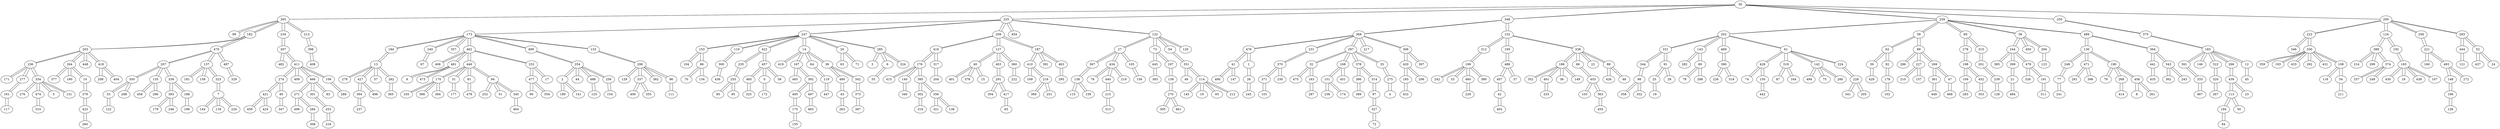 // Gilbert
graph {
	30 [label=30]
	30 -- 265
	30 -- 225
	30 -- 348
	30 -- 259
	30 -- 250
	30 -- 200
	265 [label=265]
	265 -- 30
	265 -- 99
	265 -- 182
	265 -- 234
	265 -- 213
	225 [label=225]
	225 -- 30
	225 -- 173
	225 -- 247
	225 -- 209
	225 -- 454
	225 -- 132
	348 [label=348]
	348 -- 30
	348 -- 368
	348 -- 152
	259 [label=259]
	259 -- 30
	259 -- 202
	259 -- 59
	259 -- 60
	259 -- 56
	259 -- 489
	250 [label=250]
	250 -- 30
	250 -- 375
	200 [label=200]
	200 -- 30
	200 -- 223
	200 -- 124
	200 -- 258
	200 -- 293
	99 [label=99]
	99 -- 265
	182 [label=182]
	182 -- 265
	182 -- 203
	182 -- 470
	234 [label=234]
	234 -- 265
	234 -- 307
	213 [label=213]
	213 -- 265
	213 -- 398
	173 [label=173]
	173 -- 225
	173 -- 184
	173 -- 240
	173 -- 357
	173 -- 462
	173 -- 499
	173 -- 133
	247 [label=247]
	247 -- 225
	247 -- 153
	247 -- 110
	247 -- 422
	247 -- 14
	247 -- 20
	247 -- 285
	209 [label=209]
	209 -- 225
	209 -- 416
	209 -- 127
	209 -- 187
	454 [label=454]
	454 -- 225
	132 [label=132]
	132 -- 225
	132 -- 27
	132 -- 73
	132 -- 54
	132 -- 120
	368 [label=368]
	368 -- 348
	368 -- 476
	368 -- 231
	368 -- 297
	368 -- 217
	368 -- 306
	152 [label=152]
	152 -- 348
	152 -- 312
	152 -- 195
	152 -- 338
	202 [label=202]
	202 -- 259
	202 -- 331
	202 -- 143
	202 -- 469
	202 -- 61
	59 [label=59]
	59 -- 259
	59 -- 62
	59 -- 89
	60 [label=60]
	60 -- 259
	60 -- 278
	60 -- 315
	56 [label=56]
	56 -- 259
	56 -- 244
	56 -- 450
	56 -- 294
	489 [label=489]
	489 -- 259
	489 -- 130
	489 -- 364
	375 [label=375]
	375 -- 250
	375 -- 183
	223 [label=223]
	223 -- 200
	223 -- 346
	223 -- 330
	124 [label=124]
	124 -- 200
	124 -- 388
	124 -- 192
	258 [label=258]
	258 -- 200
	258 -- 221
	293 [label=293]
	293 -- 200
	293 -- 444
	293 -- 52
	203 [label=203]
	203 -- 182
	203 -- 236
	203 -- 264
	203 -- 448
	203 -- 418
	470 [label=470]
	470 -- 182
	470 -- 207
	470 -- 137
	470 -- 487
	307 [label=307]
	307 -- 234
	307 -- 482
	307 -- 411
	398 [label=398]
	398 -- 213
	398 -- 408
	184 [label=184]
	184 -- 173
	184 -- 13
	240 [label=240]
	240 -- 173
	240 -- 67
	357 [label=357]
	357 -- 173
	462 [label=462]
	462 -- 173
	462 -- 406
	462 -- 481
	462 -- 446
	462 -- 232
	499 [label=499]
	499 -- 173
	499 -- 254
	133 [label=133]
	133 -- 173
	133 -- 290
	153 [label=153]
	153 -- 247
	153 -- 104
	153 -- 86
	110 [label=110]
	110 -- 247
	110 -- 300
	422 [label=422]
	422 -- 247
	422 -- 235
	422 -- 457
	14 [label=14]
	14 -- 247
	14 -- 419
	14 -- 167
	14 -- 64
	14 -- 38
	20 [label=20]
	20 -- 247
	20 -- 63
	20 -- 71
	285 [label=285]
	285 -- 247
	285 -- 3
	285 -- 6
	285 -- 324
	416 [label=416]
	416 -- 209
	416 -- 176
	416 -- 317
	127 [label=127]
	127 -- 209
	127 -- 40
	127 -- 403
	127 -- 360
	187 [label=187]
	187 -- 209
	187 -- 410
	187 -- 381
	187 -- 463
	27 [label=27]
	27 -- 132
	27 -- 367
	27 -- 434
	27 -- 105
	73 [label=73]
	73 -- 132
	73 -- 445
	73 -- 197
	54 [label=54]
	54 -- 132
	54 -- 351
	120 [label=120]
	120 -- 132
	476 [label=476]
	476 -- 368
	476 -- 41
	476 -- 1
	231 [label=231]
	231 -- 368
	231 -- 370
	297 [label=297]
	297 -- 368
	297 -- 32
	297 -- 168
	297 -- 378
	297 -- 35
	217 [label=217]
	217 -- 368
	306 [label=306]
	306 -- 368
	306 -- 420
	306 -- 397
	312 [label=312]
	312 -- 152
	312 -- 199
	195 [label=195]
	195 -- 152
	195 -- 488
	338 [label=338]
	338 -- 152
	338 -- 186
	338 -- 66
	338 -- 22
	338 -- 88
	331 [label=331]
	331 -- 202
	331 -- 344
	331 -- 91
	143 [label=143]
	143 -- 202
	143 -- 282
	143 -- 69
	469 [label=469]
	469 -- 202
	469 -- 390
	61 [label=61]
	61 -- 202
	61 -- 428
	61 -- 319
	61 -- 142
	61 -- 224
	62 [label=62]
	62 -- 59
	62 -- 39
	62 -- 92
	89 [label=89]
	89 -- 59
	89 -- 286
	89 -- 227
	89 -- 269
	278 [label=278]
	278 -- 60
	278 -- 198
	315 [label=315]
	315 -- 60
	315 -- 201
	244 [label=244]
	244 -- 56
	244 -- 385
	244 -- 399
	244 -- 479
	450 [label=450]
	450 -- 56
	294 [label=294]
	294 -- 56
	294 -- 123
	130 [label=130]
	130 -- 489
	130 -- 248
	130 -- 471
	130 -- 190
	364 [label=364]
	364 -- 489
	364 -- 441
	364 -- 343
	183 [label=183]
	183 -- 375
	183 -- 391
	183 -- 146
	183 -- 322
	183 -- 266
	183 -- 12
	346 [label=346]
	346 -- 223
	330 [label=330]
	330 -- 223
	330 -- 359
	330 -- 193
	330 -- 433
	330 -- 292
	330 -- 431
	330 -- 108
	388 [label=388]
	388 -- 124
	388 -- 214
	388 -- 299
	388 -- 374
	192 [label=192]
	192 -- 124
	192 -- 165
	221 [label=221]
	221 -- 258
	221 -- 160
	221 -- 493
	444 [label=444]
	444 -- 293
	444 -- 121
	52 [label=52]
	52 -- 293
	52 -- 437
	52 -- 24
	236 [label=236]
	236 -- 203
	236 -- 171
	236 -- 277
	236 -- 334
	264 [label=264]
	264 -- 203
	264 -- 377
	264 -- 180
	264 -- 10
	448 [label=448]
	448 -- 203
	418 [label=418]
	418 -- 203
	418 -- 208
	418 -- 404
	207 [label=207]
	207 -- 470
	207 -- 350
	207 -- 135
	207 -- 339
	137 [label=137]
	137 -- 470
	137 -- 181
	137 -- 158
	137 -- 323
	487 [label=487]
	487 -- 470
	487 -- 329
	482 [label=482]
	482 -- 307
	411 [label=411]
	411 -- 307
	411 -- 274
	411 -- 409
	411 -- 466
	411 -- 106
	408 [label=408]
	408 -- 398
	13 [label=13]
	13 -- 184
	13 -- 279
	13 -- 427
	13 -- 57
	13 -- 262
	67 [label=67]
	67 -- 240
	406 [label=406]
	406 -- 462
	481 [label=481]
	481 -- 462
	481 -- 9
	481 -- 473
	446 [label=446]
	446 -- 462
	446 -- 170
	446 -- 31
	446 -- 81
	446 -- 94
	232 [label=232]
	232 -- 462
	232 -- 477
	232 -- 17
	254 [label=254]
	254 -- 499
	254 -- 2
	254 -- 44
	254 -- 486
	254 -- 256
	290 [label=290]
	290 -- 133
	290 -- 129
	290 -- 337
	290 -- 382
	290 -- 96
	104 [label=104]
	104 -- 153
	86 [label=86]
	86 -- 153
	86 -- 70
	86 -- 134
	300 [label=300]
	300 -- 110
	300 -- 436
	235 [label=235]
	235 -- 422
	235 -- 255
	457 [label=457]
	457 -- 422
	457 -- 485
	457 -- 0
	457 -- 58
	419 [label=419]
	419 -- 14
	167 [label=167]
	167 -- 14
	167 -- 465
	167 -- 392
	64 [label=64]
	64 -- 14
	64 -- 119
	38 [label=38]
	38 -- 14
	38 -- 480
	38 -- 342
	63 [label=63]
	63 -- 20
	71 [label=71]
	71 -- 20
	3 [label=3]
	3 -- 285
	6 [label=6]
	6 -- 285
	6 -- 55
	324 [label=324]
	324 -- 285
	176 [label=176]
	176 -- 416
	176 -- 415
	176 -- 140
	176 -- 395
	317 [label=317]
	317 -- 416
	317 -- 204
	40 [label=40]
	40 -- 127
	40 -- 401
	40 -- 376
	40 -- 15
	403 [label=403]
	403 -- 127
	403 -- 291
	360 [label=360]
	360 -- 127
	360 -- 222
	410 [label=410]
	410 -- 187
	410 -- 169
	410 -- 216
	381 [label=381]
	381 -- 187
	463 [label=463]
	463 -- 187
	463 -- 295
	367 [label=367]
	367 -- 27
	367 -- 138
	434 [label=434]
	434 -- 27
	434 -- 76
	434 -- 440
	434 -- 219
	105 [label=105]
	105 -- 27
	105 -- 156
	445 [label=445]
	445 -- 73
	445 -- 383
	197 [label=197]
	197 -- 73
	197 -- 139
	351 [label=351]
	351 -- 54
	351 -- 46
	351 -- 114
	41 [label=41]
	41 -- 476
	41 -- 490
	41 -- 147
	1 [label=1]
	1 -- 476
	1 -- 26
	370 [label=370]
	370 -- 231
	370 -- 371
	370 -- 230
	32 [label=32]
	32 -- 297
	32 -- 475
	32 -- 163
	168 [label=168]
	168 -- 297
	168 -- 151
	168 -- 451
	378 [label=378]
	378 -- 297
	378 -- 386
	378 -- 314
	35 [label=35]
	35 -- 297
	35 -- 275
	420 [label=420]
	420 -- 306
	420 -- 185
	420 -- 206
	397 [label=397]
	397 -- 306
	199 [label=199]
	199 -- 312
	199 -- 242
	199 -- 33
	199 -- 460
	199 -- 380
	488 [label=488]
	488 -- 195
	488 -- 407
	488 -- 37
	186 [label=186]
	186 -- 338
	186 -- 352
	186 -- 491
	186 -- 36
	186 -- 149
	66 [label=66]
	66 -- 338
	66 -- 453
	22 [label=22]
	22 -- 338
	88 [label=88]
	88 -- 338
	88 -- 426
	88 -- 48
	344 [label=344]
	344 -- 331
	344 -- 98
	91 [label=91]
	91 -- 331
	91 -- 25
	91 -- 28
	282 [label=282]
	282 -- 143
	69 [label=69]
	69 -- 143
	69 -- 78
	69 -- 288
	390 [label=390]
	390 -- 469
	390 -- 226
	390 -- 318
	428 [label=428]
	428 -- 61
	428 -- 74
	428 -- 150
	319 [label=319]
	319 -- 61
	319 -- 87
	319 -- 164
	142 [label=142]
	142 -- 61
	142 -- 494
	142 -- 75
	142 -- 280
	224 [label=224]
	224 -- 61
	224 -- 228
	39 [label=39]
	39 -- 62
	39 -- 429
	92 [label=92]
	92 -- 62
	92 -- 178
	286 [label=286]
	286 -- 89
	227 [label=227]
	227 -- 89
	227 -- 210
	227 -- 157
	269 [label=269]
	269 -- 89
	269 -- 361
	269 -- 47
	198 [label=198]
	198 -- 278
	198 -- 109
	198 -- 452
	201 [label=201]
	201 -- 315
	201 -- 239
	385 [label=385]
	385 -- 244
	399 [label=399]
	399 -- 244
	399 -- 21
	479 [label=479]
	479 -- 244
	479 -- 326
	479 -- 191
	123 [label=123]
	123 -- 294
	248 [label=248]
	248 -- 130
	248 -- 77
	471 [label=471]
	471 -- 130
	471 -- 281
	471 -- 396
	190 [label=190]
	190 -- 130
	190 -- 79
	190 -- 268
	190 -- 456
	441 [label=441]
	441 -- 364
	441 -- 435
	343 [label=343]
	343 -- 364
	343 -- 362
	343 -- 243
	391 [label=391]
	391 -- 183
	391 -- 333
	146 [label=146]
	146 -- 183
	322 [label=322]
	322 -- 183
	322 -- 320
	266 [label=266]
	266 -- 183
	266 -- 439
	12 [label=12]
	12 -- 183
	12 -- 45
	359 [label=359]
	359 -- 330
	193 [label=193]
	193 -- 330
	433 [label=433]
	433 -- 330
	292 [label=292]
	292 -- 330
	431 [label=431]
	431 -- 330
	108 [label=108]
	108 -- 330
	108 -- 116
	108 -- 34
	214 [label=214]
	214 -- 388
	299 [label=299]
	299 -- 388
	374 [label=374]
	374 -- 388
	374 -- 257
	374 -- 249
	165 [label=165]
	165 -- 192
	165 -- 430
	165 -- 18
	165 -- 438
	165 -- 107
	160 [label=160]
	160 -- 221
	493 [label=493]
	493 -- 221
	493 -- 148
	493 -- 272
	121 [label=121]
	121 -- 444
	437 [label=437]
	437 -- 52
	24 [label=24]
	24 -- 52
	171 [label=171]
	171 -- 236
	277 [label=277]
	277 -- 236
	277 -- 161
	334 [label=334]
	334 -- 236
	334 -- 276
	334 -- 474
	334 -- 5
	334 -- 131
	377 [label=377]
	377 -- 264
	180 [label=180]
	180 -- 264
	10 [label=10]
	10 -- 264
	10 -- 379
	208 [label=208]
	208 -- 418
	404 [label=404]
	404 -- 418
	350 [label=350]
	350 -- 207
	350 -- 53
	350 -- 298
	135 [label=135]
	135 -- 207
	135 -- 458
	135 -- 296
	339 [label=339]
	339 -- 207
	339 -- 393
	339 -- 188
	181 [label=181]
	181 -- 137
	158 [label=158]
	158 -- 137
	323 [label=323]
	323 -- 137
	323 -- 7
	329 [label=329]
	329 -- 487
	274 [label=274]
	274 -- 411
	274 -- 421
	274 -- 49
	409 [label=409]
	409 -- 411
	466 [label=466]
	466 -- 411
	466 -- 271
	466 -- 301
	466 -- 83
	106 [label=106]
	106 -- 411
	106 -- 289
	279 [label=279]
	279 -- 13
	427 [label=427]
	427 -- 13
	427 -- 394
	427 -- 498
	57 [label=57]
	57 -- 13
	262 [label=262]
	262 -- 13
	262 -- 365
	9 [label=9]
	9 -- 481
	473 [label=473]
	473 -- 481
	170 [label=170]
	170 -- 446
	170 -- 335
	170 -- 366
	170 -- 384
	31 [label=31]
	31 -- 446
	31 -- 177
	81 [label=81]
	81 -- 446
	81 -- 478
	94 [label=94]
	94 -- 446
	94 -- 252
	94 -- 51
	94 -- 345
	477 [label=477]
	477 -- 232
	477 -- 90
	477 -- 354
	17 [label=17]
	17 -- 232
	2 [label=2]
	2 -- 254
	2 -- 189
	2 -- 141
	44 [label=44]
	44 -- 254
	486 [label=486]
	486 -- 254
	486 -- 125
	256 [label=256]
	256 -- 254
	256 -- 154
	129 [label=129]
	129 -- 290
	337 [label=337]
	337 -- 290
	337 -- 400
	337 -- 355
	382 [label=382]
	382 -- 290
	96 [label=96]
	96 -- 290
	96 -- 111
	70 [label=70]
	70 -- 86
	134 [label=134]
	134 -- 86
	436 [label=436]
	436 -- 300
	255 [label=255]
	255 -- 235
	255 -- 85
	255 -- 95
	485 [label=485]
	485 -- 457
	485 -- 325
	0 [label=0]
	0 -- 457
	0 -- 172
	58 [label=58]
	58 -- 457
	465 [label=465]
	465 -- 167
	392 [label=392]
	392 -- 167
	392 -- 495
	392 -- 497
	119 [label=119]
	119 -- 64
	119 -- 447
	480 [label=480]
	480 -- 38
	480 -- 43
	342 [label=342]
	342 -- 38
	342 -- 373
	55 [label=55]
	55 -- 6
	415 [label=415]
	415 -- 176
	140 [label=140]
	140 -- 176
	140 -- 340
	395 [label=395]
	395 -- 176
	395 -- 302
	395 -- 356
	204 [label=204]
	204 -- 317
	401 [label=401]
	401 -- 40
	376 [label=376]
	376 -- 40
	15 [label=15]
	15 -- 40
	291 [label=291]
	291 -- 403
	291 -- 304
	291 -- 417
	222 [label=222]
	222 -- 360
	169 [label=169]
	169 -- 410
	216 [label=216]
	216 -- 410
	216 -- 369
	216 -- 251
	295 [label=295]
	295 -- 463
	138 [label=138]
	138 -- 367
	138 -- 115
	138 -- 159
	76 [label=76]
	76 -- 434
	440 [label=440]
	440 -- 434
	440 -- 215
	219 [label=219]
	219 -- 434
	156 [label=156]
	156 -- 105
	383 [label=383]
	383 -- 445
	139 [label=139]
	139 -- 197
	139 -- 270
	46 [label=46]
	46 -- 351
	114 [label=114]
	114 -- 351
	114 -- 145
	114 -- 19
	114 -- 93
	114 -- 212
	490 [label=490]
	490 -- 41
	147 [label=147]
	147 -- 41
	26 [label=26]
	26 -- 1
	26 -- 245
	371 [label=371]
	371 -- 370
	371 -- 101
	230 [label=230]
	230 -- 370
	475 [label=475]
	475 -- 32
	163 [label=163]
	163 -- 32
	163 -- 287
	151 [label=151]
	151 -- 168
	151 -- 238
	151 -- 174
	451 [label=451]
	451 -- 168
	386 [label=386]
	386 -- 378
	386 -- 389
	314 [label=314]
	314 -- 378
	314 -- 97
	275 [label=275]
	275 -- 35
	275 -- 4
	185 [label=185]
	185 -- 420
	185 -- 432
	206 [label=206]
	206 -- 420
	242 [label=242]
	242 -- 199
	33 [label=33]
	33 -- 199
	460 [label=460]
	460 -- 199
	460 -- 229
	380 [label=380]
	380 -- 199
	407 [label=407]
	407 -- 488
	407 -- 42
	37 [label=37]
	37 -- 488
	352 [label=352]
	352 -- 186
	491 [label=491]
	491 -- 186
	491 -- 233
	36 [label=36]
	36 -- 186
	149 [label=149]
	149 -- 186
	453 [label=453]
	453 -- 66
	453 -- 103
	453 -- 363
	426 [label=426]
	426 -- 88
	48 [label=48]
	48 -- 88
	98 [label=98]
	98 -- 344
	98 -- 358
	98 -- 332
	25 [label=25]
	25 -- 91
	25 -- 16
	28 [label=28]
	28 -- 91
	78 [label=78]
	78 -- 69
	288 [label=288]
	288 -- 69
	226 [label=226]
	226 -- 390
	318 [label=318]
	318 -- 390
	74 [label=74]
	74 -- 428
	150 [label=150]
	150 -- 428
	150 -- 442
	87 [label=87]
	87 -- 319
	164 [label=164]
	164 -- 319
	494 [label=494]
	494 -- 142
	75 [label=75]
	75 -- 142
	280 [label=280]
	280 -- 142
	228 [label=228]
	228 -- 224
	228 -- 341
	228 -- 205
	429 [label=429]
	429 -- 39
	178 [label=178]
	178 -- 92
	178 -- 102
	210 [label=210]
	210 -- 227
	157 [label=157]
	157 -- 227
	361 [label=361]
	361 -- 269
	361 -- 449
	47 [label=47]
	47 -- 269
	47 -- 468
	109 [label=109]
	109 -- 198
	109 -- 283
	452 [label=452]
	452 -- 198
	452 -- 353
	239 [label=239]
	239 -- 201
	239 -- 128
	21 [label=21]
	21 -- 399
	21 -- 484
	326 [label=326]
	326 -- 479
	191 [label=191]
	191 -- 479
	191 -- 311
	77 [label=77]
	77 -- 248
	77 -- 241
	281 [label=281]
	281 -- 471
	396 [label=396]
	396 -- 471
	79 [label=79]
	79 -- 190
	268 [label=268]
	268 -- 190
	268 -- 414
	456 [label=456]
	456 -- 190
	456 -- 8
	456 -- 261
	435 [label=435]
	435 -- 441
	362 [label=362]
	362 -- 343
	243 [label=243]
	243 -- 343
	333 [label=333]
	333 -- 391
	333 -- 467
	320 [label=320]
	320 -- 322
	320 -- 267
	439 [label=439]
	439 -- 266
	439 -- 113
	439 -- 23
	45 [label=45]
	45 -- 12
	116 [label=116]
	116 -- 108
	34 [label=34]
	34 -- 108
	34 -- 211
	257 [label=257]
	257 -- 374
	249 [label=249]
	249 -- 374
	430 [label=430]
	430 -- 165
	18 [label=18]
	18 -- 165
	438 [label=438]
	438 -- 165
	107 [label=107]
	107 -- 165
	148 [label=148]
	148 -- 493
	148 -- 166
	272 [label=272]
	272 -- 493
	161 [label=161]
	161 -- 277
	161 -- 117
	276 [label=276]
	276 -- 334
	474 [label=474]
	474 -- 334
	474 -- 310
	5 [label=5]
	5 -- 334
	131 [label=131]
	131 -- 334
	379 [label=379]
	379 -- 10
	379 -- 423
	53 [label=53]
	53 -- 350
	53 -- 122
	298 [label=298]
	298 -- 350
	458 [label=458]
	458 -- 135
	296 [label=296]
	296 -- 135
	393 [label=393]
	393 -- 339
	393 -- 179
	393 -- 246
	188 [label=188]
	188 -- 339
	188 -- 196
	7 [label=7]
	7 -- 323
	7 -- 144
	7 -- 118
	7 -- 220
	421 [label=421]
	421 -- 274
	421 -- 459
	421 -- 424
	49 [label=49]
	49 -- 274
	49 -- 347
	271 [label=271]
	271 -- 466
	271 -- 496
	271 -- 284
	301 [label=301]
	301 -- 466
	301 -- 253
	83 [label=83]
	83 -- 466
	289 [label=289]
	289 -- 106
	394 [label=394]
	394 -- 427
	394 -- 237
	498 [label=498]
	498 -- 427
	365 [label=365]
	365 -- 262
	335 [label=335]
	335 -- 170
	366 [label=366]
	366 -- 170
	384 [label=384]
	384 -- 170
	177 [label=177]
	177 -- 31
	478 [label=478]
	478 -- 81
	252 [label=252]
	252 -- 94
	51 [label=51]
	51 -- 94
	345 [label=345]
	345 -- 94
	345 -- 464
	90 [label=90]
	90 -- 477
	354 [label=354]
	354 -- 477
	189 [label=189]
	189 -- 2
	141 [label=141]
	141 -- 2
	125 [label=125]
	125 -- 486
	154 [label=154]
	154 -- 256
	400 [label=400]
	400 -- 337
	355 [label=355]
	355 -- 337
	111 [label=111]
	111 -- 96
	85 [label=85]
	85 -- 255
	95 [label=95]
	95 -- 255
	325 [label=325]
	325 -- 485
	172 [label=172]
	172 -- 0
	495 [label=495]
	495 -- 392
	495 -- 175
	497 [label=497]
	497 -- 392
	497 -- 483
	447 [label=447]
	447 -- 119
	43 [label=43]
	43 -- 480
	43 -- 263
	373 [label=373]
	373 -- 342
	373 -- 387
	340 [label=340]
	340 -- 140
	302 [label=302]
	302 -- 395
	302 -- 316
	356 [label=356]
	356 -- 395
	356 -- 321
	356 -- 136
	304 [label=304]
	304 -- 291
	417 [label=417]
	417 -- 291
	417 -- 65
	369 [label=369]
	369 -- 216
	251 [label=251]
	251 -- 216
	115 [label=115]
	115 -- 138
	159 [label=159]
	159 -- 138
	215 [label=215]
	215 -- 440
	215 -- 313
	270 [label=270]
	270 -- 139
	270 -- 305
	270 -- 461
	145 [label=145]
	145 -- 114
	19 [label=19]
	19 -- 114
	93 [label=93]
	93 -- 114
	212 [label=212]
	212 -- 114
	245 [label=245]
	245 -- 26
	101 [label=101]
	101 -- 371
	287 [label=287]
	287 -- 163
	238 [label=238]
	238 -- 151
	174 [label=174]
	174 -- 151
	389 [label=389]
	389 -- 386
	97 [label=97]
	97 -- 314
	97 -- 327
	4 [label=4]
	4 -- 275
	432 [label=432]
	432 -- 185
	229 [label=229]
	229 -- 460
	42 [label=42]
	42 -- 407
	42 -- 402
	233 [label=233]
	233 -- 491
	103 [label=103]
	103 -- 453
	363 [label=363]
	363 -- 453
	363 -- 455
	358 [label=358]
	358 -- 98
	332 [label=332]
	332 -- 98
	16 [label=16]
	16 -- 25
	442 [label=442]
	442 -- 150
	341 [label=341]
	341 -- 228
	205 [label=205]
	205 -- 228
	102 [label=102]
	102 -- 178
	449 [label=449]
	449 -- 361
	468 [label=468]
	468 -- 47
	283 [label=283]
	283 -- 109
	353 [label=353]
	353 -- 452
	128 [label=128]
	128 -- 239
	484 [label=484]
	484 -- 21
	311 [label=311]
	311 -- 191
	241 [label=241]
	241 -- 77
	414 [label=414]
	414 -- 268
	8 [label=8]
	8 -- 456
	261 [label=261]
	261 -- 456
	467 [label=467]
	467 -- 333
	267 [label=267]
	267 -- 320
	113 [label=113]
	113 -- 439
	113 -- 194
	113 -- 50
	23 [label=23]
	23 -- 439
	211 [label=211]
	211 -- 34
	166 [label=166]
	166 -- 148
	166 -- 126
	117 [label=117]
	117 -- 161
	310 [label=310]
	310 -- 474
	423 [label=423]
	423 -- 379
	423 -- 260
	122 [label=122]
	122 -- 53
	179 [label=179]
	179 -- 393
	246 [label=246]
	246 -- 393
	196 [label=196]
	196 -- 188
	144 [label=144]
	144 -- 7
	118 [label=118]
	118 -- 7
	220 [label=220]
	220 -- 7
	459 [label=459]
	459 -- 421
	424 [label=424]
	424 -- 421
	347 [label=347]
	347 -- 49
	496 [label=496]
	496 -- 271
	284 [label=284]
	284 -- 271
	284 -- 308
	253 [label=253]
	253 -- 301
	253 -- 218
	237 [label=237]
	237 -- 394
	464 [label=464]
	464 -- 345
	175 [label=175]
	175 -- 495
	175 -- 155
	483 [label=483]
	483 -- 497
	263 [label=263]
	263 -- 43
	387 [label=387]
	387 -- 373
	316 [label=316]
	316 -- 302
	321 [label=321]
	321 -- 356
	136 [label=136]
	136 -- 356
	65 [label=65]
	65 -- 417
	313 [label=313]
	313 -- 215
	305 [label=305]
	305 -- 270
	461 [label=461]
	461 -- 270
	327 [label=327]
	327 -- 97
	327 -- 72
	402 [label=402]
	402 -- 42
	455 [label=455]
	455 -- 363
	194 [label=194]
	194 -- 113
	194 -- 84
	50 [label=50]
	50 -- 113
	126 [label=126]
	126 -- 166
	260 [label=260]
	260 -- 423
	308 [label=308]
	308 -- 284
	218 [label=218]
	218 -- 253
	155 [label=155]
	155 -- 175
	72 [label=72]
	72 -- 327
	84 [label=84]
	84 -- 194
}
